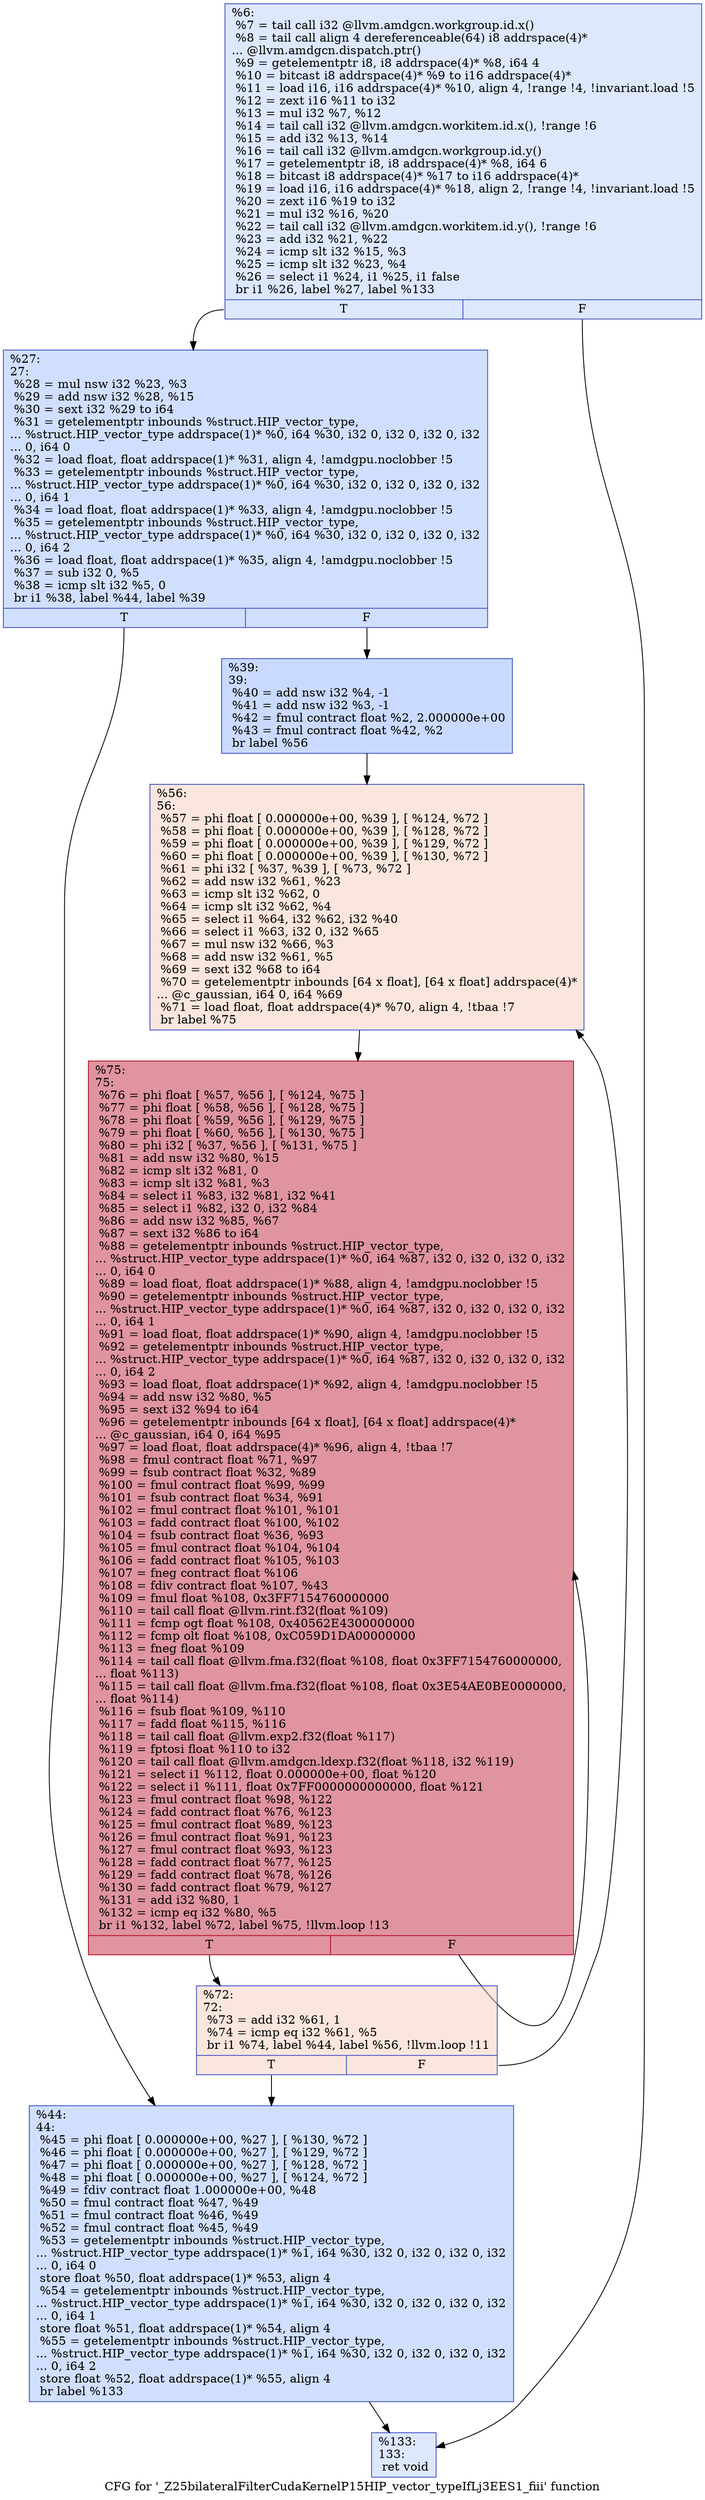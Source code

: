 digraph "CFG for '_Z25bilateralFilterCudaKernelP15HIP_vector_typeIfLj3EES1_fiii' function" {
	label="CFG for '_Z25bilateralFilterCudaKernelP15HIP_vector_typeIfLj3EES1_fiii' function";

	Node0x5948390 [shape=record,color="#3d50c3ff", style=filled, fillcolor="#b2ccfb70",label="{%6:\l  %7 = tail call i32 @llvm.amdgcn.workgroup.id.x()\l  %8 = tail call align 4 dereferenceable(64) i8 addrspace(4)*\l... @llvm.amdgcn.dispatch.ptr()\l  %9 = getelementptr i8, i8 addrspace(4)* %8, i64 4\l  %10 = bitcast i8 addrspace(4)* %9 to i16 addrspace(4)*\l  %11 = load i16, i16 addrspace(4)* %10, align 4, !range !4, !invariant.load !5\l  %12 = zext i16 %11 to i32\l  %13 = mul i32 %7, %12\l  %14 = tail call i32 @llvm.amdgcn.workitem.id.x(), !range !6\l  %15 = add i32 %13, %14\l  %16 = tail call i32 @llvm.amdgcn.workgroup.id.y()\l  %17 = getelementptr i8, i8 addrspace(4)* %8, i64 6\l  %18 = bitcast i8 addrspace(4)* %17 to i16 addrspace(4)*\l  %19 = load i16, i16 addrspace(4)* %18, align 2, !range !4, !invariant.load !5\l  %20 = zext i16 %19 to i32\l  %21 = mul i32 %16, %20\l  %22 = tail call i32 @llvm.amdgcn.workitem.id.y(), !range !6\l  %23 = add i32 %21, %22\l  %24 = icmp slt i32 %15, %3\l  %25 = icmp slt i32 %23, %4\l  %26 = select i1 %24, i1 %25, i1 false\l  br i1 %26, label %27, label %133\l|{<s0>T|<s1>F}}"];
	Node0x5948390:s0 -> Node0x594b7c0;
	Node0x5948390:s1 -> Node0x594b850;
	Node0x594b7c0 [shape=record,color="#3d50c3ff", style=filled, fillcolor="#96b7ff70",label="{%27:\l27:                                               \l  %28 = mul nsw i32 %23, %3\l  %29 = add nsw i32 %28, %15\l  %30 = sext i32 %29 to i64\l  %31 = getelementptr inbounds %struct.HIP_vector_type,\l... %struct.HIP_vector_type addrspace(1)* %0, i64 %30, i32 0, i32 0, i32 0, i32\l... 0, i64 0\l  %32 = load float, float addrspace(1)* %31, align 4, !amdgpu.noclobber !5\l  %33 = getelementptr inbounds %struct.HIP_vector_type,\l... %struct.HIP_vector_type addrspace(1)* %0, i64 %30, i32 0, i32 0, i32 0, i32\l... 0, i64 1\l  %34 = load float, float addrspace(1)* %33, align 4, !amdgpu.noclobber !5\l  %35 = getelementptr inbounds %struct.HIP_vector_type,\l... %struct.HIP_vector_type addrspace(1)* %0, i64 %30, i32 0, i32 0, i32 0, i32\l... 0, i64 2\l  %36 = load float, float addrspace(1)* %35, align 4, !amdgpu.noclobber !5\l  %37 = sub i32 0, %5\l  %38 = icmp slt i32 %5, 0\l  br i1 %38, label %44, label %39\l|{<s0>T|<s1>F}}"];
	Node0x594b7c0:s0 -> Node0x594c360;
	Node0x594b7c0:s1 -> Node0x594c3b0;
	Node0x594c3b0 [shape=record,color="#3d50c3ff", style=filled, fillcolor="#88abfd70",label="{%39:\l39:                                               \l  %40 = add nsw i32 %4, -1\l  %41 = add nsw i32 %3, -1\l  %42 = fmul contract float %2, 2.000000e+00\l  %43 = fmul contract float %42, %2\l  br label %56\l}"];
	Node0x594c3b0 -> Node0x594d130;
	Node0x594c360 [shape=record,color="#3d50c3ff", style=filled, fillcolor="#96b7ff70",label="{%44:\l44:                                               \l  %45 = phi float [ 0.000000e+00, %27 ], [ %130, %72 ]\l  %46 = phi float [ 0.000000e+00, %27 ], [ %129, %72 ]\l  %47 = phi float [ 0.000000e+00, %27 ], [ %128, %72 ]\l  %48 = phi float [ 0.000000e+00, %27 ], [ %124, %72 ]\l  %49 = fdiv contract float 1.000000e+00, %48\l  %50 = fmul contract float %47, %49\l  %51 = fmul contract float %46, %49\l  %52 = fmul contract float %45, %49\l  %53 = getelementptr inbounds %struct.HIP_vector_type,\l... %struct.HIP_vector_type addrspace(1)* %1, i64 %30, i32 0, i32 0, i32 0, i32\l... 0, i64 0\l  store float %50, float addrspace(1)* %53, align 4\l  %54 = getelementptr inbounds %struct.HIP_vector_type,\l... %struct.HIP_vector_type addrspace(1)* %1, i64 %30, i32 0, i32 0, i32 0, i32\l... 0, i64 1\l  store float %51, float addrspace(1)* %54, align 4\l  %55 = getelementptr inbounds %struct.HIP_vector_type,\l... %struct.HIP_vector_type addrspace(1)* %1, i64 %30, i32 0, i32 0, i32 0, i32\l... 0, i64 2\l  store float %52, float addrspace(1)* %55, align 4\l  br label %133\l}"];
	Node0x594c360 -> Node0x594b850;
	Node0x594d130 [shape=record,color="#3d50c3ff", style=filled, fillcolor="#f3c7b170",label="{%56:\l56:                                               \l  %57 = phi float [ 0.000000e+00, %39 ], [ %124, %72 ]\l  %58 = phi float [ 0.000000e+00, %39 ], [ %128, %72 ]\l  %59 = phi float [ 0.000000e+00, %39 ], [ %129, %72 ]\l  %60 = phi float [ 0.000000e+00, %39 ], [ %130, %72 ]\l  %61 = phi i32 [ %37, %39 ], [ %73, %72 ]\l  %62 = add nsw i32 %61, %23\l  %63 = icmp slt i32 %62, 0\l  %64 = icmp slt i32 %62, %4\l  %65 = select i1 %64, i32 %62, i32 %40\l  %66 = select i1 %63, i32 0, i32 %65\l  %67 = mul nsw i32 %66, %3\l  %68 = add nsw i32 %61, %5\l  %69 = sext i32 %68 to i64\l  %70 = getelementptr inbounds [64 x float], [64 x float] addrspace(4)*\l... @c_gaussian, i64 0, i64 %69\l  %71 = load float, float addrspace(4)* %70, align 4, !tbaa !7\l  br label %75\l}"];
	Node0x594d130 -> Node0x594eca0;
	Node0x594d2a0 [shape=record,color="#3d50c3ff", style=filled, fillcolor="#f3c7b170",label="{%72:\l72:                                               \l  %73 = add i32 %61, 1\l  %74 = icmp eq i32 %61, %5\l  br i1 %74, label %44, label %56, !llvm.loop !11\l|{<s0>T|<s1>F}}"];
	Node0x594d2a0:s0 -> Node0x594c360;
	Node0x594d2a0:s1 -> Node0x594d130;
	Node0x594eca0 [shape=record,color="#b70d28ff", style=filled, fillcolor="#b70d2870",label="{%75:\l75:                                               \l  %76 = phi float [ %57, %56 ], [ %124, %75 ]\l  %77 = phi float [ %58, %56 ], [ %128, %75 ]\l  %78 = phi float [ %59, %56 ], [ %129, %75 ]\l  %79 = phi float [ %60, %56 ], [ %130, %75 ]\l  %80 = phi i32 [ %37, %56 ], [ %131, %75 ]\l  %81 = add nsw i32 %80, %15\l  %82 = icmp slt i32 %81, 0\l  %83 = icmp slt i32 %81, %3\l  %84 = select i1 %83, i32 %81, i32 %41\l  %85 = select i1 %82, i32 0, i32 %84\l  %86 = add nsw i32 %85, %67\l  %87 = sext i32 %86 to i64\l  %88 = getelementptr inbounds %struct.HIP_vector_type,\l... %struct.HIP_vector_type addrspace(1)* %0, i64 %87, i32 0, i32 0, i32 0, i32\l... 0, i64 0\l  %89 = load float, float addrspace(1)* %88, align 4, !amdgpu.noclobber !5\l  %90 = getelementptr inbounds %struct.HIP_vector_type,\l... %struct.HIP_vector_type addrspace(1)* %0, i64 %87, i32 0, i32 0, i32 0, i32\l... 0, i64 1\l  %91 = load float, float addrspace(1)* %90, align 4, !amdgpu.noclobber !5\l  %92 = getelementptr inbounds %struct.HIP_vector_type,\l... %struct.HIP_vector_type addrspace(1)* %0, i64 %87, i32 0, i32 0, i32 0, i32\l... 0, i64 2\l  %93 = load float, float addrspace(1)* %92, align 4, !amdgpu.noclobber !5\l  %94 = add nsw i32 %80, %5\l  %95 = sext i32 %94 to i64\l  %96 = getelementptr inbounds [64 x float], [64 x float] addrspace(4)*\l... @c_gaussian, i64 0, i64 %95\l  %97 = load float, float addrspace(4)* %96, align 4, !tbaa !7\l  %98 = fmul contract float %71, %97\l  %99 = fsub contract float %32, %89\l  %100 = fmul contract float %99, %99\l  %101 = fsub contract float %34, %91\l  %102 = fmul contract float %101, %101\l  %103 = fadd contract float %100, %102\l  %104 = fsub contract float %36, %93\l  %105 = fmul contract float %104, %104\l  %106 = fadd contract float %105, %103\l  %107 = fneg contract float %106\l  %108 = fdiv contract float %107, %43\l  %109 = fmul float %108, 0x3FF7154760000000\l  %110 = tail call float @llvm.rint.f32(float %109)\l  %111 = fcmp ogt float %108, 0x40562E4300000000\l  %112 = fcmp olt float %108, 0xC059D1DA00000000\l  %113 = fneg float %109\l  %114 = tail call float @llvm.fma.f32(float %108, float 0x3FF7154760000000,\l... float %113)\l  %115 = tail call float @llvm.fma.f32(float %108, float 0x3E54AE0BE0000000,\l... float %114)\l  %116 = fsub float %109, %110\l  %117 = fadd float %115, %116\l  %118 = tail call float @llvm.exp2.f32(float %117)\l  %119 = fptosi float %110 to i32\l  %120 = tail call float @llvm.amdgcn.ldexp.f32(float %118, i32 %119)\l  %121 = select i1 %112, float 0.000000e+00, float %120\l  %122 = select i1 %111, float 0x7FF0000000000000, float %121\l  %123 = fmul contract float %98, %122\l  %124 = fadd contract float %76, %123\l  %125 = fmul contract float %89, %123\l  %126 = fmul contract float %91, %123\l  %127 = fmul contract float %93, %123\l  %128 = fadd contract float %77, %125\l  %129 = fadd contract float %78, %126\l  %130 = fadd contract float %79, %127\l  %131 = add i32 %80, 1\l  %132 = icmp eq i32 %80, %5\l  br i1 %132, label %72, label %75, !llvm.loop !13\l|{<s0>T|<s1>F}}"];
	Node0x594eca0:s0 -> Node0x594d2a0;
	Node0x594eca0:s1 -> Node0x594eca0;
	Node0x594b850 [shape=record,color="#3d50c3ff", style=filled, fillcolor="#b2ccfb70",label="{%133:\l133:                                              \l  ret void\l}"];
}
